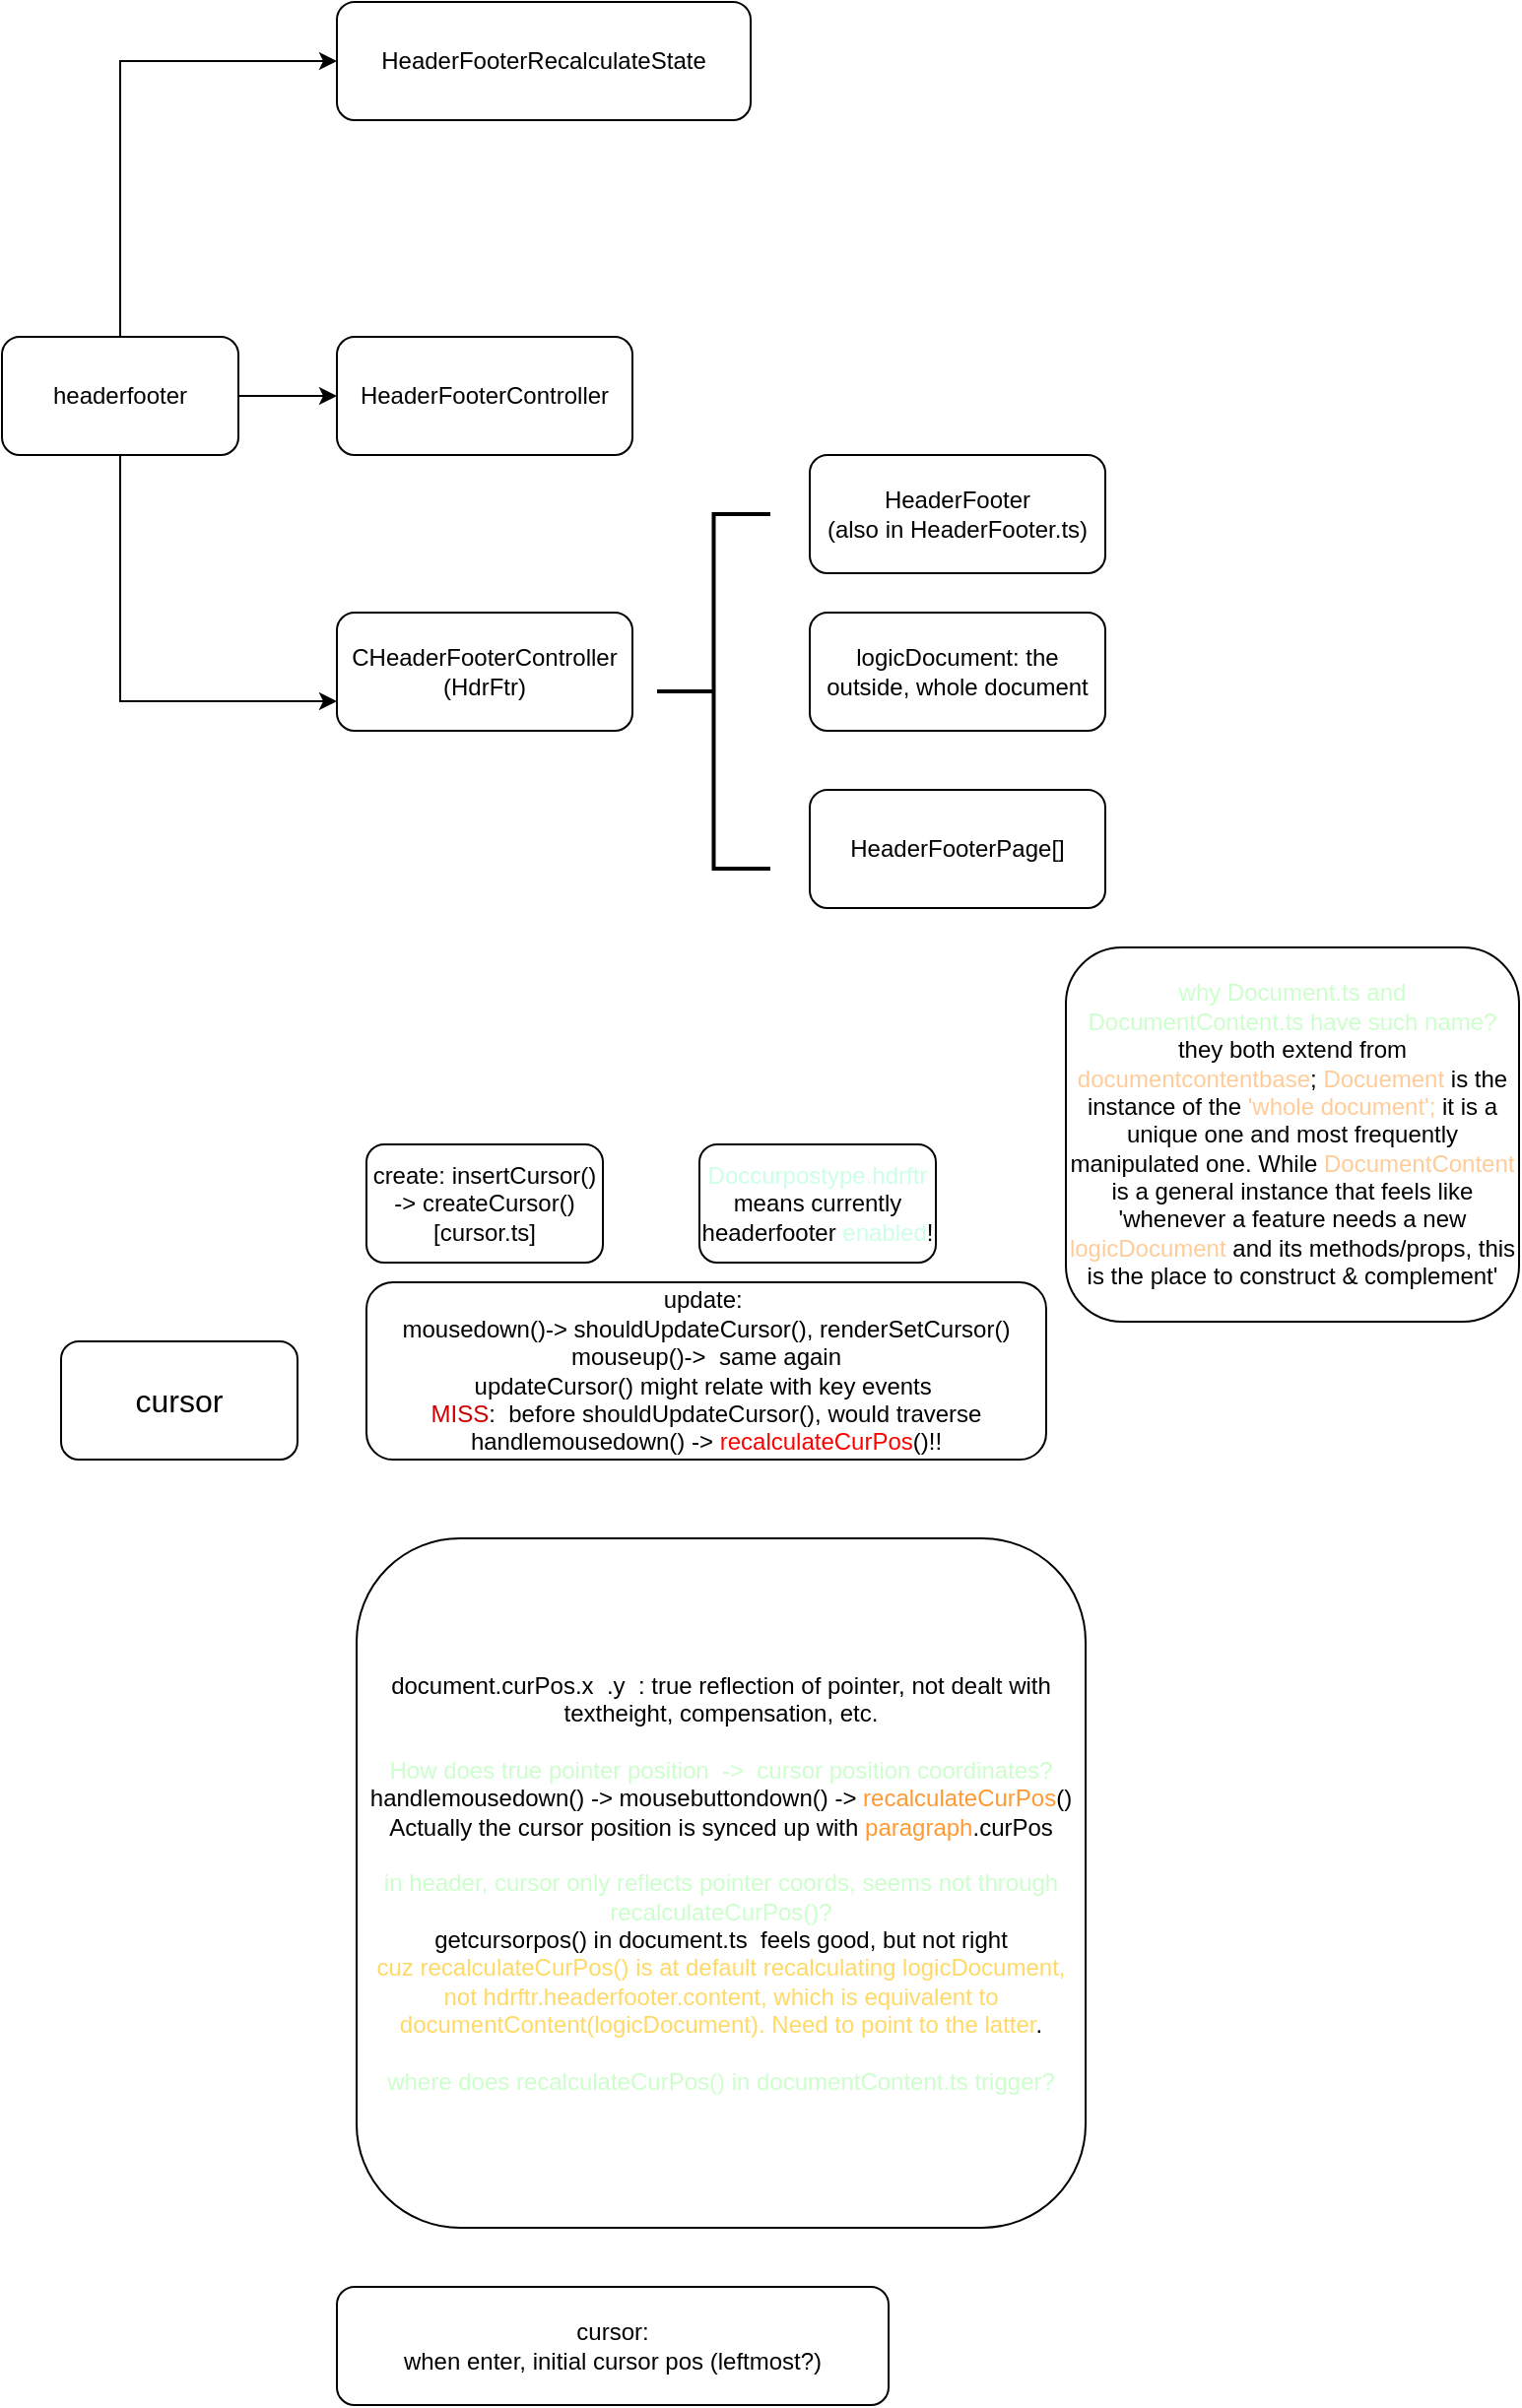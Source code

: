 <mxfile version="13.0.9">
    <diagram id="6hGFLwfOUW9BJ-s0fimq" name="Page-1">
        <mxGraphModel dx="805" dy="519" grid="1" gridSize="10" guides="1" tooltips="1" connect="1" arrows="1" fold="1" page="1" pageScale="1" pageWidth="827" pageHeight="1169" math="0" shadow="0">
            <root>
                <mxCell id="0"/>
                <mxCell id="1" parent="0"/>
                <mxCell id="19" value="&lt;font style=&quot;font-size: 16px&quot;&gt;cursor&lt;/font&gt;" style="rounded=1;whiteSpace=wrap;html=1;" parent="1" vertex="1">
                    <mxGeometry x="90" y="720" width="120" height="60" as="geometry"/>
                </mxCell>
                <mxCell id="26" value="" style="edgeStyle=orthogonalEdgeStyle;rounded=0;orthogonalLoop=1;jettySize=auto;html=1;entryX=0;entryY=0.75;entryDx=0;entryDy=0;" parent="1" source="21" target="22" edge="1">
                    <mxGeometry relative="1" as="geometry">
                        <mxPoint x="120" y="350" as="targetPoint"/>
                        <Array as="points">
                            <mxPoint x="120" y="395"/>
                        </Array>
                    </mxGeometry>
                </mxCell>
                <mxCell id="27" value="" style="edgeStyle=orthogonalEdgeStyle;rounded=0;orthogonalLoop=1;jettySize=auto;html=1;" parent="1" source="21" target="23" edge="1">
                    <mxGeometry relative="1" as="geometry"/>
                </mxCell>
                <mxCell id="29" value="" style="edgeStyle=orthogonalEdgeStyle;rounded=0;orthogonalLoop=1;jettySize=auto;html=1;entryX=0;entryY=0.5;entryDx=0;entryDy=0;" parent="1" source="21" target="24" edge="1">
                    <mxGeometry relative="1" as="geometry">
                        <mxPoint x="120" y="130" as="targetPoint"/>
                        <Array as="points">
                            <mxPoint x="120" y="70"/>
                        </Array>
                    </mxGeometry>
                </mxCell>
                <mxCell id="21" value="headerfooter" style="rounded=1;whiteSpace=wrap;html=1;" parent="1" vertex="1">
                    <mxGeometry x="60" y="210" width="120" height="60" as="geometry"/>
                </mxCell>
                <mxCell id="22" value="CHeaderFooterController&lt;br&gt;(HdrFtr)" style="rounded=1;whiteSpace=wrap;html=1;" parent="1" vertex="1">
                    <mxGeometry x="230" y="350" width="150" height="60" as="geometry"/>
                </mxCell>
                <mxCell id="33" value="logicDocument: the outside, whole document" style="rounded=1;whiteSpace=wrap;html=1;" parent="1" vertex="1">
                    <mxGeometry x="470" y="350" width="150" height="60" as="geometry"/>
                </mxCell>
                <mxCell id="23" value="HeaderFooterController" style="rounded=1;whiteSpace=wrap;html=1;" parent="1" vertex="1">
                    <mxGeometry x="230" y="210" width="150" height="60" as="geometry"/>
                </mxCell>
                <mxCell id="24" value="HeaderFooterRecalculateState" style="rounded=1;whiteSpace=wrap;html=1;" parent="1" vertex="1">
                    <mxGeometry x="230" y="40" width="210" height="60" as="geometry"/>
                </mxCell>
                <mxCell id="30" value="create: insertCursor() -&amp;gt; createCursor()[cursor.ts]" style="rounded=1;whiteSpace=wrap;html=1;" parent="1" vertex="1">
                    <mxGeometry x="245" y="620" width="120" height="60" as="geometry"/>
                </mxCell>
                <mxCell id="31" value="update:&amp;nbsp;&lt;br&gt;mousedown()-&amp;gt; shouldUpdateCursor(), renderSetCursor()&lt;br&gt;mouseup()-&amp;gt;&amp;nbsp; same again&lt;br&gt;updateCursor() might relate with key events&amp;nbsp;&lt;br&gt;&lt;font color=&quot;#cc0000&quot;&gt;MISS&lt;/font&gt;:&amp;nbsp; before shouldUpdateCursor(), would traverse handlemousedown() -&amp;gt; &lt;font color=&quot;#ff0000&quot;&gt;recalculateCurPos&lt;/font&gt;()!!" style="rounded=1;whiteSpace=wrap;html=1;" parent="1" vertex="1">
                    <mxGeometry x="245" y="690" width="345" height="90" as="geometry"/>
                </mxCell>
                <mxCell id="38" value="HeaderFooterPage[]" style="rounded=1;whiteSpace=wrap;html=1;" parent="1" vertex="1">
                    <mxGeometry x="470" y="440" width="150" height="60" as="geometry"/>
                </mxCell>
                <mxCell id="39" value="HeaderFooter&lt;br&gt;(also in HeaderFooter.ts)" style="rounded=1;whiteSpace=wrap;html=1;" parent="1" vertex="1">
                    <mxGeometry x="470" y="270" width="150" height="60" as="geometry"/>
                </mxCell>
                <mxCell id="40" value="" style="strokeWidth=2;html=1;shape=mxgraph.flowchart.annotation_2;align=left;labelPosition=right;pointerEvents=1;" parent="1" vertex="1">
                    <mxGeometry x="392.5" y="300" width="57.5" height="180" as="geometry"/>
                </mxCell>
                <mxCell id="41" value="cursor:&lt;br&gt;when enter, initial cursor pos (leftmost?)" style="rounded=1;whiteSpace=wrap;html=1;" parent="1" vertex="1">
                    <mxGeometry x="230" y="1200" width="280" height="60" as="geometry"/>
                </mxCell>
                <mxCell id="43" value="document.curPos.x&amp;nbsp; .y&amp;nbsp; : true reflection of pointer, not dealt with textheight, compensation, etc.&lt;br&gt;&lt;br&gt;&lt;font color=&quot;#ccffcc&quot;&gt;How does true pointer position&amp;nbsp; -&amp;gt;&amp;nbsp; cursor position coordinates?&lt;/font&gt;&lt;br&gt;handlemousedown() -&amp;gt; mousebuttondown() -&amp;gt; &lt;font color=&quot;#ff9933&quot;&gt;recalculateCurPos&lt;/font&gt;()&lt;br&gt;Actually the cursor position is synced up with &lt;font color=&quot;#ff9933&quot;&gt;paragraph&lt;/font&gt;.curPos&lt;br&gt;&lt;br&gt;&lt;font color=&quot;#ccffcc&quot;&gt;in header, cursor only reflects pointer coords, seems not through recalculateCurPos()?&lt;/font&gt;&lt;br&gt;getcursorpos() in document.ts&amp;nbsp; feels good, but not right&lt;br&gt;&lt;font color=&quot;#ffd966&quot;&gt;cuz recalculateCurPos() is at default recalculating logicDocument, not hdrftr.headerfooter.content, which is equivalent to documentContent(logicDocument). Need to point to the latter&lt;/font&gt;.&lt;br&gt;&lt;br&gt;&lt;font color=&quot;#ccffcc&quot;&gt;where does recalculateCurPos() in documentContent.ts trigger?&lt;/font&gt;" style="rounded=1;whiteSpace=wrap;html=1;" parent="1" vertex="1">
                    <mxGeometry x="240" y="820" width="370" height="350" as="geometry"/>
                </mxCell>
                <mxCell id="44" value="&lt;font color=&quot;#ccffe6&quot;&gt;Doccurpostype.hdrftr&lt;/font&gt; means currently headerfooter &lt;font color=&quot;#ccffe6&quot;&gt;enabled&lt;/font&gt;!" style="rounded=1;whiteSpace=wrap;html=1;" parent="1" vertex="1">
                    <mxGeometry x="414" y="620" width="120" height="60" as="geometry"/>
                </mxCell>
                <mxCell id="45" value="&lt;font color=&quot;#ccffcc&quot;&gt;why Document.ts and DocumentContent.ts have such name?&lt;/font&gt;&lt;br&gt;they both extend from &lt;font color=&quot;#ffcc99&quot;&gt;documentcontentbase&lt;/font&gt;; &lt;font color=&quot;#ffcc99&quot;&gt;Docuement&lt;/font&gt; is the instance of the &lt;font color=&quot;#ffcc99&quot;&gt;'whole document';&lt;/font&gt;&amp;nbsp;it is a unique one and most frequently manipulated one. While &lt;font color=&quot;#ffcc99&quot;&gt;DocumentContent&lt;/font&gt; is a general instance that feels like 'whenever a feature needs a new &lt;font color=&quot;#ffcc99&quot;&gt;logicDocument&lt;/font&gt; and its methods/props, this is the place to construct &amp;amp; complement'" style="rounded=1;whiteSpace=wrap;html=1;" parent="1" vertex="1">
                    <mxGeometry x="600" y="520" width="230" height="190" as="geometry"/>
                </mxCell>
            </root>
        </mxGraphModel>
    </diagram>
</mxfile>